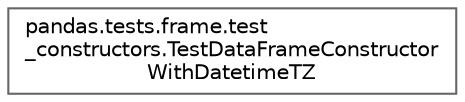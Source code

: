 digraph "Graphical Class Hierarchy"
{
 // LATEX_PDF_SIZE
  bgcolor="transparent";
  edge [fontname=Helvetica,fontsize=10,labelfontname=Helvetica,labelfontsize=10];
  node [fontname=Helvetica,fontsize=10,shape=box,height=0.2,width=0.4];
  rankdir="LR";
  Node0 [id="Node000000",label="pandas.tests.frame.test\l_constructors.TestDataFrameConstructor\lWithDatetimeTZ",height=0.2,width=0.4,color="grey40", fillcolor="white", style="filled",URL="$d7/d9c/classpandas_1_1tests_1_1frame_1_1test__constructors_1_1TestDataFrameConstructorWithDatetimeTZ.html",tooltip=" "];
}
